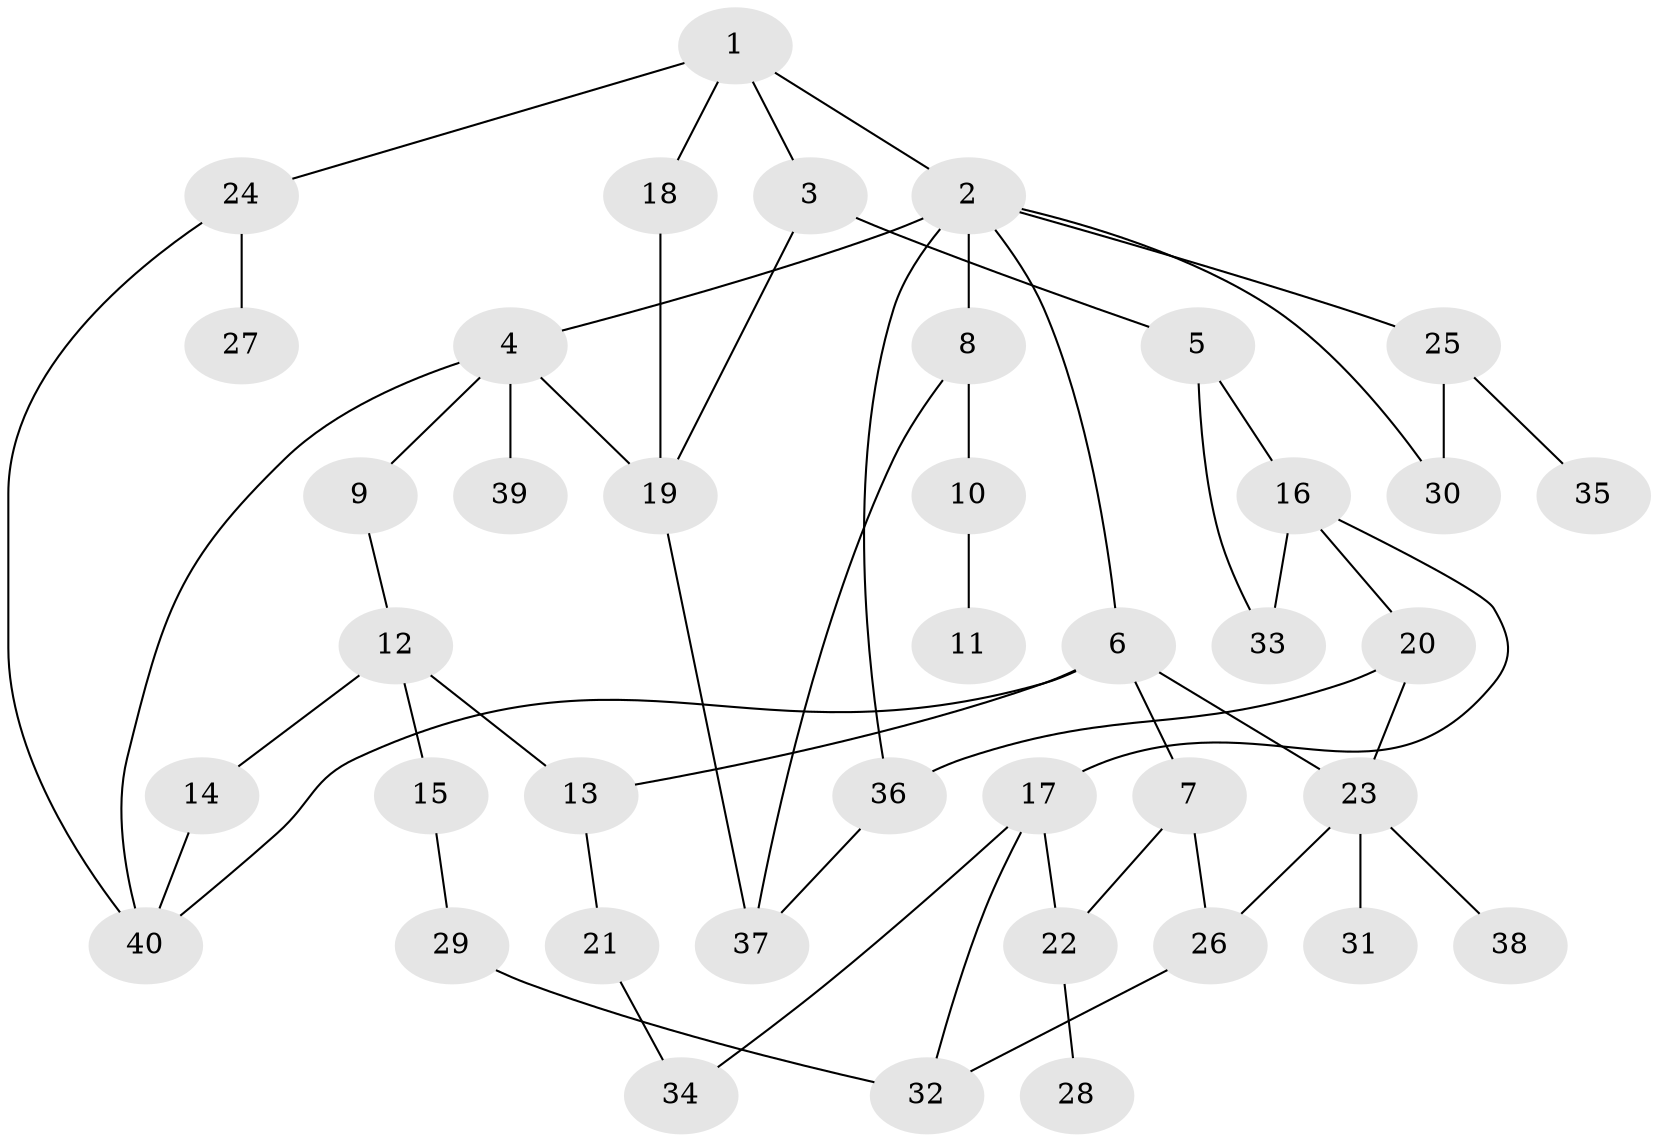 // original degree distribution, {4: 0.14285714285714285, 7: 0.017857142857142856, 1: 0.30357142857142855, 5: 0.07142857142857142, 3: 0.2857142857142857, 2: 0.17857142857142858}
// Generated by graph-tools (version 1.1) at 2025/48/03/04/25 22:48:39]
// undirected, 40 vertices, 56 edges
graph export_dot {
  node [color=gray90,style=filled];
  1;
  2;
  3;
  4;
  5;
  6;
  7;
  8;
  9;
  10;
  11;
  12;
  13;
  14;
  15;
  16;
  17;
  18;
  19;
  20;
  21;
  22;
  23;
  24;
  25;
  26;
  27;
  28;
  29;
  30;
  31;
  32;
  33;
  34;
  35;
  36;
  37;
  38;
  39;
  40;
  1 -- 2 [weight=1.0];
  1 -- 3 [weight=1.0];
  1 -- 18 [weight=1.0];
  1 -- 24 [weight=1.0];
  2 -- 4 [weight=1.0];
  2 -- 6 [weight=1.0];
  2 -- 8 [weight=1.0];
  2 -- 25 [weight=1.0];
  2 -- 30 [weight=1.0];
  2 -- 36 [weight=1.0];
  3 -- 5 [weight=1.0];
  3 -- 19 [weight=1.0];
  4 -- 9 [weight=1.0];
  4 -- 19 [weight=1.0];
  4 -- 39 [weight=1.0];
  4 -- 40 [weight=1.0];
  5 -- 16 [weight=1.0];
  5 -- 33 [weight=1.0];
  6 -- 7 [weight=1.0];
  6 -- 13 [weight=1.0];
  6 -- 23 [weight=1.0];
  6 -- 40 [weight=1.0];
  7 -- 22 [weight=1.0];
  7 -- 26 [weight=1.0];
  8 -- 10 [weight=1.0];
  8 -- 37 [weight=1.0];
  9 -- 12 [weight=1.0];
  10 -- 11 [weight=1.0];
  12 -- 13 [weight=1.0];
  12 -- 14 [weight=1.0];
  12 -- 15 [weight=1.0];
  13 -- 21 [weight=1.0];
  14 -- 40 [weight=1.0];
  15 -- 29 [weight=1.0];
  16 -- 17 [weight=1.0];
  16 -- 20 [weight=1.0];
  16 -- 33 [weight=1.0];
  17 -- 22 [weight=1.0];
  17 -- 32 [weight=1.0];
  17 -- 34 [weight=1.0];
  18 -- 19 [weight=1.0];
  19 -- 37 [weight=1.0];
  20 -- 23 [weight=1.0];
  20 -- 36 [weight=1.0];
  21 -- 34 [weight=1.0];
  22 -- 28 [weight=1.0];
  23 -- 26 [weight=1.0];
  23 -- 31 [weight=1.0];
  23 -- 38 [weight=1.0];
  24 -- 27 [weight=1.0];
  24 -- 40 [weight=1.0];
  25 -- 30 [weight=1.0];
  25 -- 35 [weight=1.0];
  26 -- 32 [weight=1.0];
  29 -- 32 [weight=1.0];
  36 -- 37 [weight=1.0];
}

